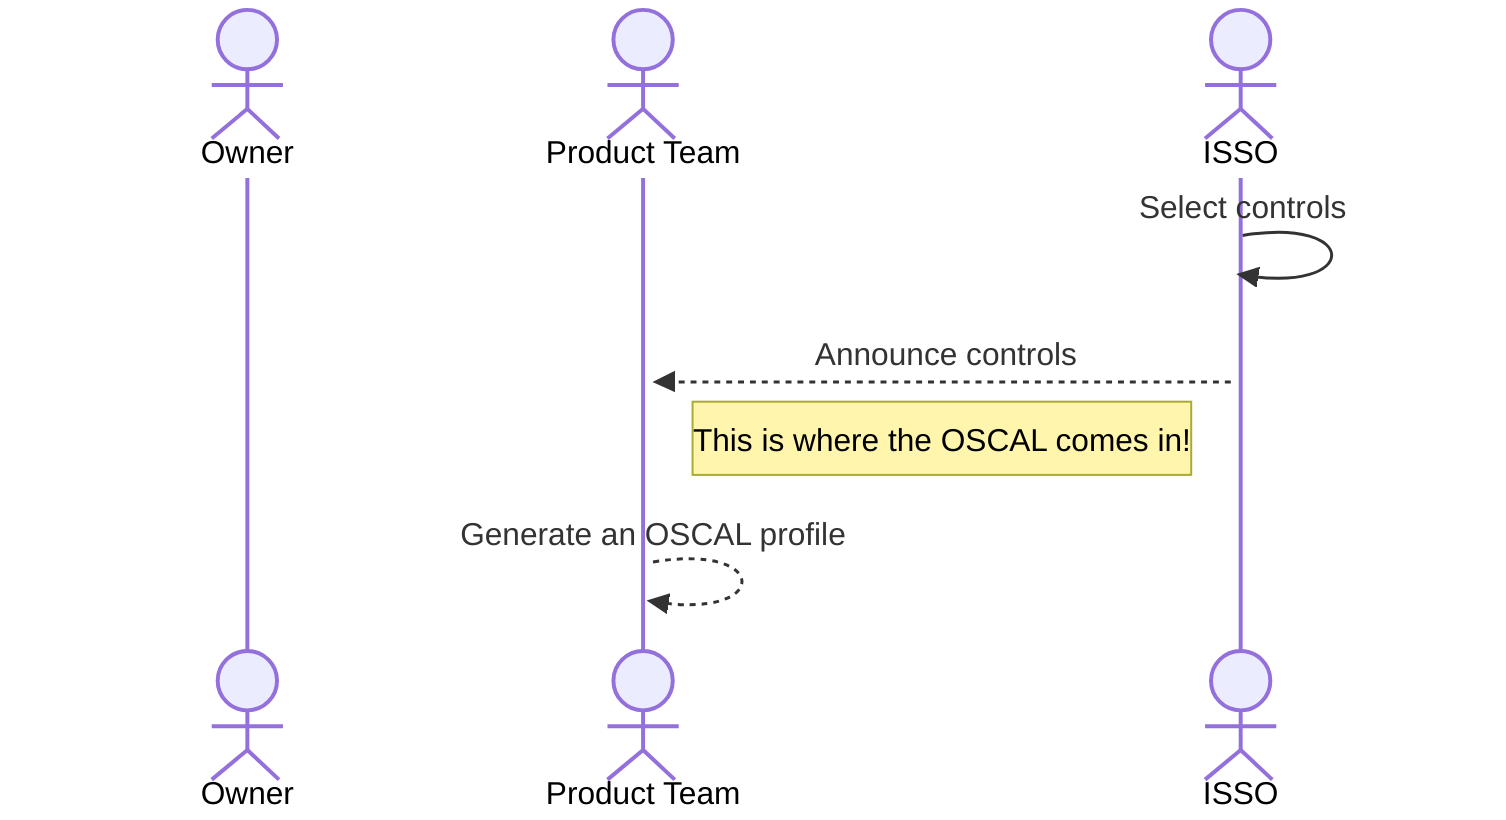 sequenceDiagram
    actor Owner
    actor Product Team
    actor ISSO
    ISSO->>+ISSO: Select controls
    ISSO-->>+Product Team: Announce controls
    Note right of Product Team: This is where the OSCAL comes in!
    Product Team-->>+Product Team: Generate an OSCAL profile